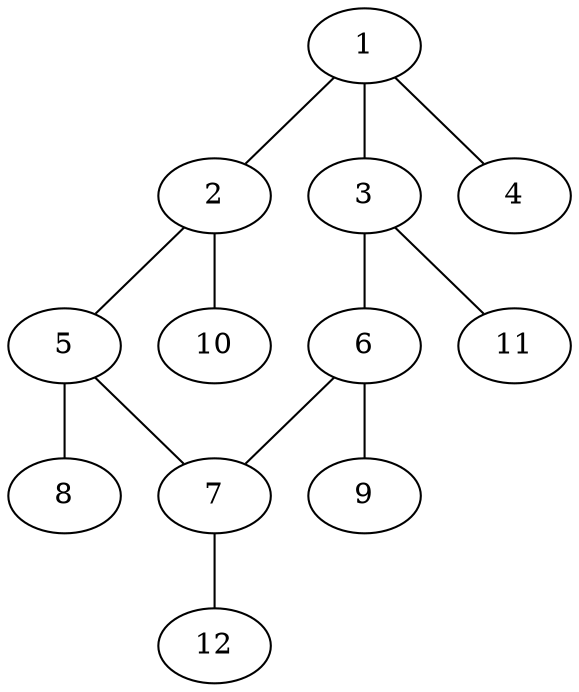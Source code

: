 graph molecule_117 {
	1	 [chem=C];
	2	 [chem=C];
	1 -- 2	 [valence=2];
	3	 [chem=C];
	1 -- 3	 [valence=1];
	4	 [chem=Cl];
	1 -- 4	 [valence=1];
	5	 [chem=C];
	2 -- 5	 [valence=1];
	10	 [chem=H];
	2 -- 10	 [valence=1];
	6	 [chem=C];
	3 -- 6	 [valence=2];
	11	 [chem=H];
	3 -- 11	 [valence=1];
	7	 [chem=C];
	5 -- 7	 [valence=2];
	8	 [chem=Cl];
	5 -- 8	 [valence=1];
	6 -- 7	 [valence=1];
	9	 [chem=Cl];
	6 -- 9	 [valence=1];
	12	 [chem=H];
	7 -- 12	 [valence=1];
}
